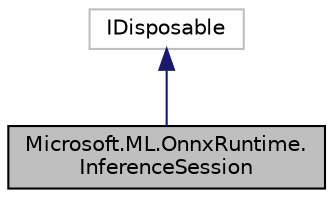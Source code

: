digraph "Microsoft.ML.OnnxRuntime.InferenceSession"
{
  edge [fontname="Helvetica",fontsize="10",labelfontname="Helvetica",labelfontsize="10"];
  node [fontname="Helvetica",fontsize="10",shape=record];
  Node2 [label="Microsoft.ML.OnnxRuntime.\lInferenceSession",height=0.2,width=0.4,color="black", fillcolor="grey75", style="filled", fontcolor="black"];
  Node3 -> Node2 [dir="back",color="midnightblue",fontsize="10",style="solid"];
  Node3 [label="IDisposable",height=0.2,width=0.4,color="grey75", fillcolor="white", style="filled"];
}
